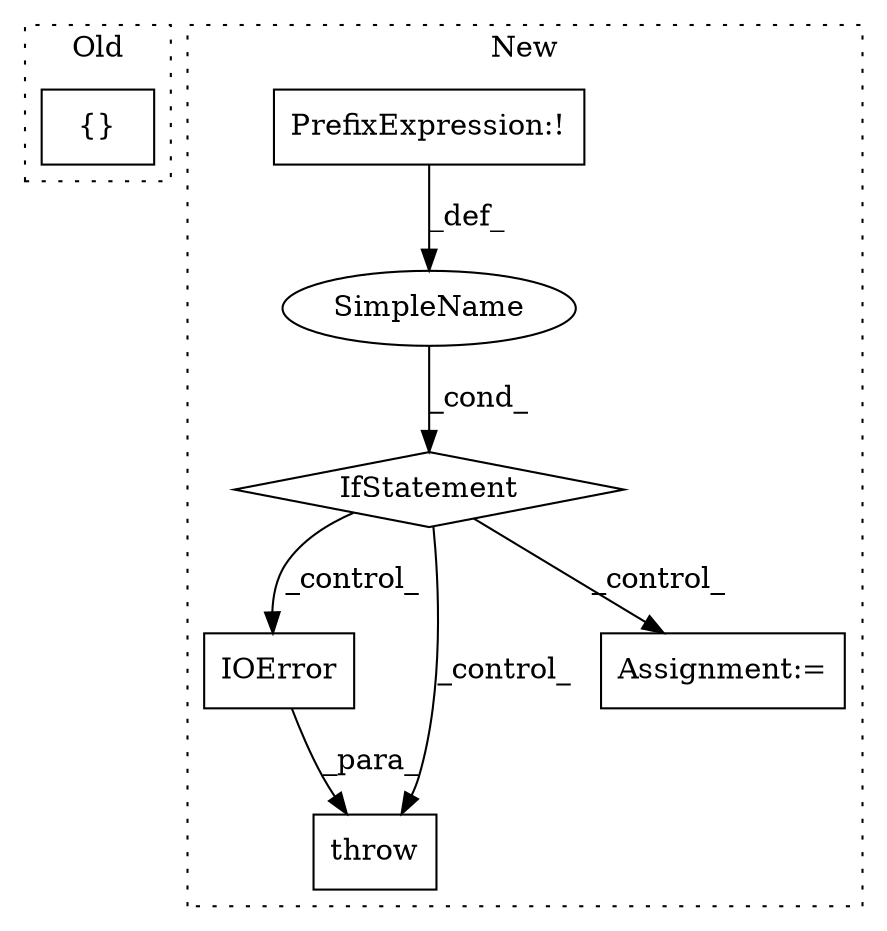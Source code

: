 digraph G {
subgraph cluster0 {
1 [label="{}" a="4" s="3536,3602" l="1,1" shape="box"];
label = "Old";
style="dotted";
}
subgraph cluster1 {
2 [label="IOError" a="32" s="4277,4343" l="8,1" shape="box"];
3 [label="throw" a="53" s="4271" l="6" shape="box"];
4 [label="IfStatement" a="25" s="4245,4255" l="4,2" shape="diamond"];
5 [label="SimpleName" a="42" s="" l="" shape="ellipse"];
6 [label="PrefixExpression:!" a="38" s="4249" l="1" shape="box"];
7 [label="Assignment:=" a="7" s="4391" l="1" shape="box"];
label = "New";
style="dotted";
}
2 -> 3 [label="_para_"];
4 -> 2 [label="_control_"];
4 -> 3 [label="_control_"];
4 -> 7 [label="_control_"];
5 -> 4 [label="_cond_"];
6 -> 5 [label="_def_"];
}